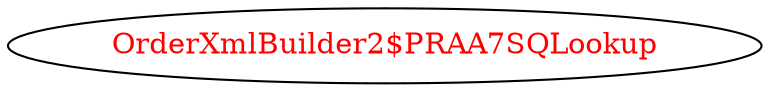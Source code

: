 digraph dependencyGraph {
 concentrate=true;
 ranksep="2.0";
 rankdir="LR"; 
 splines="ortho";
"OrderXmlBuilder2$PRAA7SQLookup" [fontcolor="red"];
}